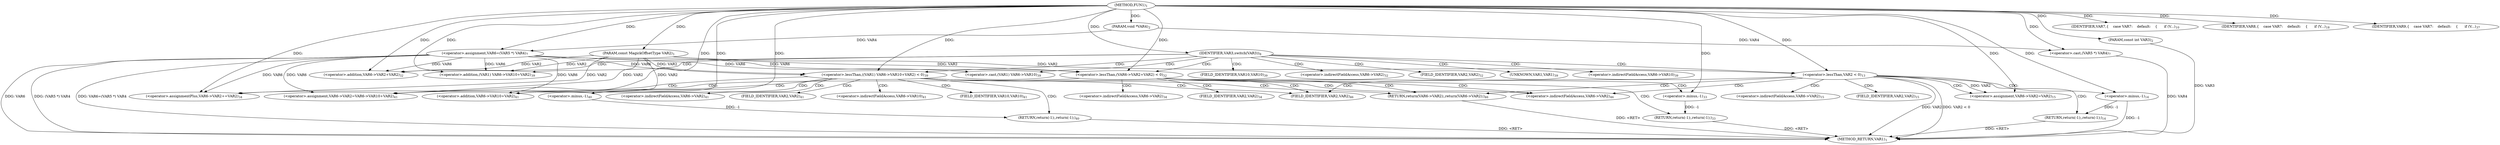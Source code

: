 digraph "FUN1" {  
"8" [label = <(METHOD,FUN1)<SUB>1</SUB>> ]
"92" [label = <(METHOD_RETURN,VAR1)<SUB>1</SUB>> ]
"9" [label = <(PARAM,const MagickOffsetType VAR2)<SUB>1</SUB>> ]
"10" [label = <(PARAM,const int VAR3)<SUB>2</SUB>> ]
"11" [label = <(PARAM,void *VAR4)<SUB>2</SUB>> ]
"14" [label = <(&lt;operator&gt;.assignment,VAR6=(VAR5 *) VAR4)<SUB>7</SUB>> ]
"88" [label = <(RETURN,return(VAR6-&gt;VAR2);,return(VAR6-&gt;VAR2);)<SUB>46</SUB>> ]
"20" [label = <(IDENTIFIER,VAR3,switch(VAR3))<SUB>8</SUB>> ]
"16" [label = <(&lt;operator&gt;.cast,(VAR5 *) VAR4)<SUB>7</SUB>> ]
"23" [label = <(IDENTIFIER,VAR7,{
    case VAR7:
    default:
    {
      if (V...)<SUB>10</SUB>> ]
"41" [label = <(IDENTIFIER,VAR8,{
    case VAR7:
    default:
    {
      if (V...)<SUB>18</SUB>> ]
"62" [label = <(IDENTIFIER,VAR9,{
    case VAR7:
    default:
    {
      if (V...)<SUB>37</SUB>> ]
"34" [label = <(&lt;operator&gt;.assignment,VAR6-&gt;VAR2=VAR2)<SUB>15</SUB>> ]
"55" [label = <(&lt;operator&gt;.assignmentPlus,VAR6-&gt;VAR2+=VAR2)<SUB>34</SUB>> ]
"78" [label = <(&lt;operator&gt;.assignment,VAR6-&gt;VAR2=VAR6-&gt;VAR10+VAR2)<SUB>41</SUB>> ]
"27" [label = <(&lt;operator&gt;.lessThan,VAR2 &lt; 0)<SUB>13</SUB>> ]
"44" [label = <(&lt;operator&gt;.lessThan,(VAR6-&gt;VAR2+VAR2) &lt; 0)<SUB>32</SUB>> ]
"65" [label = <(&lt;operator&gt;.lessThan,((VAR1) VAR6-&gt;VAR10+VAR2) &lt; 0)<SUB>39</SUB>> ]
"31" [label = <(RETURN,return(-1);,return(-1);)<SUB>14</SUB>> ]
"52" [label = <(RETURN,return(-1);,return(-1);)<SUB>33</SUB>> ]
"75" [label = <(RETURN,return(-1);,return(-1);)<SUB>40</SUB>> ]
"82" [label = <(&lt;operator&gt;.addition,VAR6-&gt;VAR10+VAR2)<SUB>41</SUB>> ]
"32" [label = <(&lt;operator&gt;.minus,-1)<SUB>14</SUB>> ]
"45" [label = <(&lt;operator&gt;.addition,VAR6-&gt;VAR2+VAR2)<SUB>32</SUB>> ]
"53" [label = <(&lt;operator&gt;.minus,-1)<SUB>33</SUB>> ]
"66" [label = <(&lt;operator&gt;.addition,(VAR1) VAR6-&gt;VAR10+VAR2)<SUB>39</SUB>> ]
"76" [label = <(&lt;operator&gt;.minus,-1)<SUB>40</SUB>> ]
"67" [label = <(&lt;operator&gt;.cast,(VAR1) VAR6-&gt;VAR10)<SUB>39</SUB>> ]
"89" [label = <(&lt;operator&gt;.indirectFieldAccess,VAR6-&gt;VAR2)<SUB>46</SUB>> ]
"91" [label = <(FIELD_IDENTIFIER,VAR2,VAR2)<SUB>46</SUB>> ]
"35" [label = <(&lt;operator&gt;.indirectFieldAccess,VAR6-&gt;VAR2)<SUB>15</SUB>> ]
"56" [label = <(&lt;operator&gt;.indirectFieldAccess,VAR6-&gt;VAR2)<SUB>34</SUB>> ]
"79" [label = <(&lt;operator&gt;.indirectFieldAccess,VAR6-&gt;VAR2)<SUB>41</SUB>> ]
"37" [label = <(FIELD_IDENTIFIER,VAR2,VAR2)<SUB>15</SUB>> ]
"58" [label = <(FIELD_IDENTIFIER,VAR2,VAR2)<SUB>34</SUB>> ]
"81" [label = <(FIELD_IDENTIFIER,VAR2,VAR2)<SUB>41</SUB>> ]
"83" [label = <(&lt;operator&gt;.indirectFieldAccess,VAR6-&gt;VAR10)<SUB>41</SUB>> ]
"46" [label = <(&lt;operator&gt;.indirectFieldAccess,VAR6-&gt;VAR2)<SUB>32</SUB>> ]
"85" [label = <(FIELD_IDENTIFIER,VAR10,VAR10)<SUB>41</SUB>> ]
"48" [label = <(FIELD_IDENTIFIER,VAR2,VAR2)<SUB>32</SUB>> ]
"68" [label = <(UNKNOWN,VAR1,VAR1)<SUB>39</SUB>> ]
"69" [label = <(&lt;operator&gt;.indirectFieldAccess,VAR6-&gt;VAR10)<SUB>39</SUB>> ]
"71" [label = <(FIELD_IDENTIFIER,VAR10,VAR10)<SUB>39</SUB>> ]
  "75" -> "92"  [ label = "DDG: &lt;RET&gt;"] 
  "88" -> "92"  [ label = "DDG: &lt;RET&gt;"] 
  "31" -> "92"  [ label = "DDG: &lt;RET&gt;"] 
  "52" -> "92"  [ label = "DDG: &lt;RET&gt;"] 
  "10" -> "92"  [ label = "DDG: VAR3"] 
  "14" -> "92"  [ label = "DDG: VAR6"] 
  "16" -> "92"  [ label = "DDG: VAR4"] 
  "14" -> "92"  [ label = "DDG: (VAR5 *) VAR4"] 
  "14" -> "92"  [ label = "DDG: VAR6=(VAR5 *) VAR4"] 
  "27" -> "92"  [ label = "DDG: VAR2"] 
  "27" -> "92"  [ label = "DDG: VAR2 &lt; 0"] 
  "32" -> "92"  [ label = "DDG: -1"] 
  "8" -> "9"  [ label = "DDG: "] 
  "8" -> "10"  [ label = "DDG: "] 
  "8" -> "11"  [ label = "DDG: "] 
  "11" -> "14"  [ label = "DDG: VAR4"] 
  "8" -> "14"  [ label = "DDG: "] 
  "8" -> "20"  [ label = "DDG: "] 
  "11" -> "16"  [ label = "DDG: VAR4"] 
  "8" -> "16"  [ label = "DDG: "] 
  "8" -> "23"  [ label = "DDG: "] 
  "8" -> "41"  [ label = "DDG: "] 
  "8" -> "62"  [ label = "DDG: "] 
  "27" -> "34"  [ label = "DDG: VAR2"] 
  "8" -> "34"  [ label = "DDG: "] 
  "8" -> "55"  [ label = "DDG: "] 
  "9" -> "55"  [ label = "DDG: VAR2"] 
  "14" -> "78"  [ label = "DDG: VAR6"] 
  "8" -> "78"  [ label = "DDG: "] 
  "9" -> "78"  [ label = "DDG: VAR2"] 
  "14" -> "55"  [ label = "DDG: VAR6"] 
  "9" -> "27"  [ label = "DDG: VAR2"] 
  "8" -> "27"  [ label = "DDG: "] 
  "32" -> "31"  [ label = "DDG: -1"] 
  "14" -> "44"  [ label = "DDG: VAR6"] 
  "9" -> "44"  [ label = "DDG: VAR2"] 
  "8" -> "44"  [ label = "DDG: "] 
  "53" -> "52"  [ label = "DDG: -1"] 
  "14" -> "65"  [ label = "DDG: VAR6"] 
  "9" -> "65"  [ label = "DDG: VAR2"] 
  "8" -> "65"  [ label = "DDG: "] 
  "76" -> "75"  [ label = "DDG: -1"] 
  "14" -> "82"  [ label = "DDG: VAR6"] 
  "8" -> "82"  [ label = "DDG: "] 
  "9" -> "82"  [ label = "DDG: VAR2"] 
  "14" -> "45"  [ label = "DDG: VAR6"] 
  "9" -> "45"  [ label = "DDG: VAR2"] 
  "8" -> "45"  [ label = "DDG: "] 
  "14" -> "66"  [ label = "DDG: VAR6"] 
  "9" -> "66"  [ label = "DDG: VAR2"] 
  "8" -> "66"  [ label = "DDG: "] 
  "8" -> "32"  [ label = "DDG: "] 
  "8" -> "53"  [ label = "DDG: "] 
  "14" -> "67"  [ label = "DDG: VAR6"] 
  "8" -> "76"  [ label = "DDG: "] 
  "20" -> "48"  [ label = "CDG: "] 
  "20" -> "68"  [ label = "CDG: "] 
  "20" -> "66"  [ label = "CDG: "] 
  "20" -> "46"  [ label = "CDG: "] 
  "20" -> "69"  [ label = "CDG: "] 
  "20" -> "67"  [ label = "CDG: "] 
  "20" -> "45"  [ label = "CDG: "] 
  "20" -> "27"  [ label = "CDG: "] 
  "20" -> "65"  [ label = "CDG: "] 
  "20" -> "44"  [ label = "CDG: "] 
  "20" -> "71"  [ label = "CDG: "] 
  "27" -> "34"  [ label = "CDG: "] 
  "27" -> "32"  [ label = "CDG: "] 
  "27" -> "89"  [ label = "CDG: "] 
  "27" -> "37"  [ label = "CDG: "] 
  "27" -> "91"  [ label = "CDG: "] 
  "27" -> "35"  [ label = "CDG: "] 
  "27" -> "88"  [ label = "CDG: "] 
  "27" -> "31"  [ label = "CDG: "] 
  "44" -> "89"  [ label = "CDG: "] 
  "44" -> "52"  [ label = "CDG: "] 
  "44" -> "56"  [ label = "CDG: "] 
  "44" -> "91"  [ label = "CDG: "] 
  "44" -> "58"  [ label = "CDG: "] 
  "44" -> "53"  [ label = "CDG: "] 
  "44" -> "88"  [ label = "CDG: "] 
  "44" -> "55"  [ label = "CDG: "] 
  "65" -> "89"  [ label = "CDG: "] 
  "65" -> "75"  [ label = "CDG: "] 
  "65" -> "81"  [ label = "CDG: "] 
  "65" -> "85"  [ label = "CDG: "] 
  "65" -> "76"  [ label = "CDG: "] 
  "65" -> "91"  [ label = "CDG: "] 
  "65" -> "82"  [ label = "CDG: "] 
  "65" -> "79"  [ label = "CDG: "] 
  "65" -> "83"  [ label = "CDG: "] 
  "65" -> "88"  [ label = "CDG: "] 
  "65" -> "78"  [ label = "CDG: "] 
}
